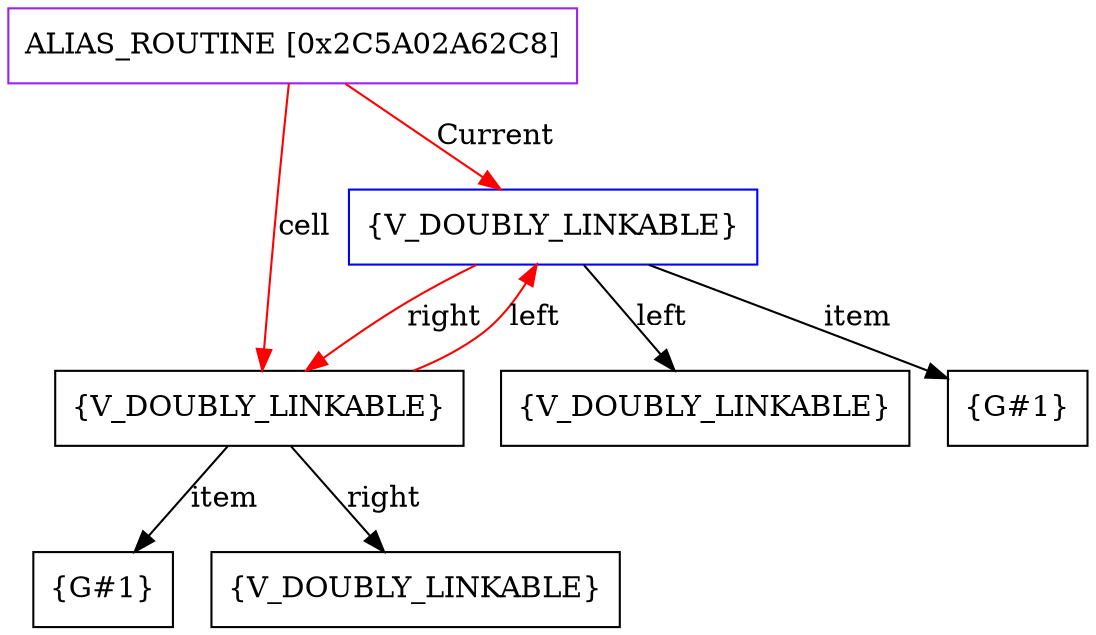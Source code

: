 digraph g {
	node [shape=box]
	b1[color=purple label=<ALIAS_ROUTINE [0x2C5A02A62C8]>]
	b2[color=blue label=<{V_DOUBLY_LINKABLE}>]
	b3[label=<{G#1}>]
	b4[label=<{V_DOUBLY_LINKABLE}>]
	b5[label=<{G#1}>]
	b6[label=<{V_DOUBLY_LINKABLE}>]
	b7[label=<{V_DOUBLY_LINKABLE}>]
	b1->b2[color=red label=<Current>]
	b2->b3[label=<item>]
	b2->b4[color=red label=<right>]
	b4->b5[label=<item>]
	b4->b6[label=<right>]
	b4->b2[color=red label=<left>]
	b2->b7[label=<left>]
	b1->b4[color=red label=<cell>]
}
